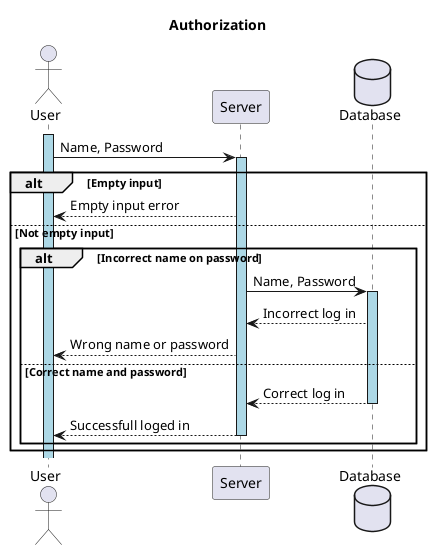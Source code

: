 ﻿@startuml

title "Authorization"

actor User
participant Server
database Database

activate User #lightblue
User -> Server: Name, Password

alt Empty input
    activate Server #lightblue
    Server --> User: Empty input error
else Not empty input
    alt Incorrect name on password
        Server -> Database: Name, Password
        activate Database #lightblue
        Database --> Server: Incorrect log in
        Server --> User: Wrong name or password
    else Correct name and password
        Database --> Server: Correct log in
        deactivate Database
        Server --> User: Successfull loged in
        deactivate Server
    end
end

@enduml
